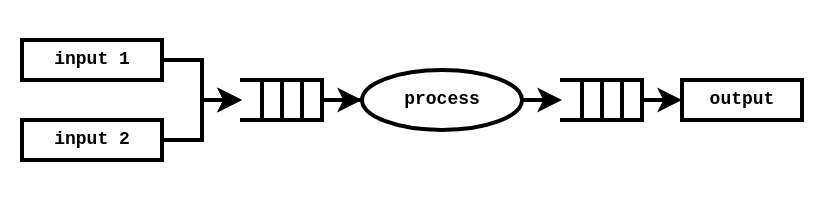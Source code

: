 <mxfile version="24.6.4" type="device">
  <diagram name="Page-1" id="c7558073-3199-34d8-9f00-42111426c3f3">
    <mxGraphModel dx="1434" dy="785" grid="1" gridSize="10" guides="1" tooltips="1" connect="1" arrows="1" fold="1" page="1" pageScale="1" pageWidth="413" pageHeight="583" background="#ffffff" math="0" shadow="0">
      <root>
        <mxCell id="0" />
        <mxCell id="1" parent="0" />
        <mxCell id="B8RnNG55ZMRvw8sq9Mft-2" value="" style="rounded=0;whiteSpace=wrap;html=1;fillStyle=solid;fillColor=default;strokeColor=none;" vertex="1" parent="1">
          <mxGeometry width="410" height="100" as="geometry" />
        </mxCell>
        <mxCell id="CRcdktGuGfEjBeNu0sR2-122" style="edgeStyle=orthogonalEdgeStyle;rounded=0;jumpStyle=none;jumpSize=7;orthogonalLoop=1;jettySize=auto;html=1;exitX=1;exitY=0.5;exitDx=0;exitDy=0;strokeWidth=2;fontFamily=Courier New;fontSize=14;" parent="1" source="CRcdktGuGfEjBeNu0sR2-98" edge="1">
          <mxGeometry relative="1" as="geometry">
            <mxPoint x="281" y="50.056" as="targetPoint" />
          </mxGeometry>
        </mxCell>
        <mxCell id="CRcdktGuGfEjBeNu0sR2-98" value="process" style="ellipse;whiteSpace=wrap;html=1;fontFamily=Courier New;fontSize=9;fontColor=#000000;align=center;strokeColor=#000000;strokeWidth=2;fillColor=#FFFFFF;fontStyle=1;verticalAlign=middle;horizontal=1;labelPosition=center;verticalLabelPosition=middle;" parent="1" vertex="1">
          <mxGeometry x="181" y="35" width="80" height="30" as="geometry" />
        </mxCell>
        <mxCell id="CRcdktGuGfEjBeNu0sR2-108" style="edgeStyle=orthogonalEdgeStyle;rounded=0;jumpStyle=none;jumpSize=7;orthogonalLoop=1;jettySize=auto;html=1;entryX=0;entryY=0.5;entryDx=0;entryDy=0;strokeWidth=2;fontFamily=Courier New;fontSize=14;" parent="1" source="CRcdktGuGfEjBeNu0sR2-104" target="CRcdktGuGfEjBeNu0sR2-98" edge="1">
          <mxGeometry relative="1" as="geometry" />
        </mxCell>
        <mxCell id="CRcdktGuGfEjBeNu0sR2-131" style="edgeStyle=orthogonalEdgeStyle;rounded=0;jumpStyle=none;jumpSize=7;orthogonalLoop=1;jettySize=auto;html=1;entryX=0;entryY=0.5;entryDx=0;entryDy=0;strokeWidth=2;fontFamily=Courier New;fontSize=14;" parent="1" target="CRcdktGuGfEjBeNu0sR2-130" edge="1">
          <mxGeometry relative="1" as="geometry">
            <mxPoint x="321" y="50.019" as="sourcePoint" />
          </mxGeometry>
        </mxCell>
        <mxCell id="CRcdktGuGfEjBeNu0sR2-128" style="edgeStyle=orthogonalEdgeStyle;rounded=0;jumpStyle=none;jumpSize=7;orthogonalLoop=1;jettySize=auto;html=1;entryX=0.5;entryY=0;entryDx=0;entryDy=0;strokeWidth=2;fontFamily=Courier New;fontSize=14;" parent="1" source="CRcdktGuGfEjBeNu0sR2-126" target="CRcdktGuGfEjBeNu0sR2-104" edge="1">
          <mxGeometry relative="1" as="geometry" />
        </mxCell>
        <mxCell id="CRcdktGuGfEjBeNu0sR2-126" value="input 1" style="rounded=0;whiteSpace=wrap;html=1;strokeWidth=2;fontSize=9;fontFamily=Courier New;fontStyle=1;fillColor=#FFFFFF;verticalAlign=middle;horizontal=1;labelPosition=center;verticalLabelPosition=middle;align=center;" parent="1" vertex="1">
          <mxGeometry x="11" y="20" width="70" height="20" as="geometry" />
        </mxCell>
        <mxCell id="CRcdktGuGfEjBeNu0sR2-129" style="edgeStyle=orthogonalEdgeStyle;rounded=0;jumpStyle=none;jumpSize=7;orthogonalLoop=1;jettySize=auto;html=1;entryX=0.5;entryY=0;entryDx=0;entryDy=0;strokeWidth=2;fontFamily=Courier New;fontSize=14;" parent="1" source="CRcdktGuGfEjBeNu0sR2-127" target="CRcdktGuGfEjBeNu0sR2-104" edge="1">
          <mxGeometry relative="1" as="geometry" />
        </mxCell>
        <mxCell id="CRcdktGuGfEjBeNu0sR2-127" value="input 2" style="rounded=0;whiteSpace=wrap;html=1;strokeWidth=2;fontSize=9;fontFamily=Courier New;fontStyle=1;fillColor=#FFFFFF;verticalAlign=middle;horizontal=1;labelPosition=center;verticalLabelPosition=middle;align=center;" parent="1" vertex="1">
          <mxGeometry x="11" y="60" width="70" height="20" as="geometry" />
        </mxCell>
        <mxCell id="CRcdktGuGfEjBeNu0sR2-130" value="output" style="rounded=0;whiteSpace=wrap;html=1;strokeWidth=2;fontSize=9;fontFamily=Courier New;fontStyle=1;fillColor=#FFFFFF;verticalAlign=middle;horizontal=1;labelPosition=center;verticalLabelPosition=middle;align=center;" parent="1" vertex="1">
          <mxGeometry x="341" y="40" width="60" height="20" as="geometry" />
        </mxCell>
        <mxCell id="CRcdktGuGfEjBeNu0sR2-113" value="" style="endArrow=none;html=1;strokeWidth=2;fontFamily=Courier New;fontSize=14;" parent="1" edge="1">
          <mxGeometry width="50" height="50" relative="1" as="geometry">
            <mxPoint x="131" y="60" as="sourcePoint" />
            <mxPoint x="131" y="40" as="targetPoint" />
          </mxGeometry>
        </mxCell>
        <mxCell id="CRcdktGuGfEjBeNu0sR2-104" value="" style="shape=partialRectangle;whiteSpace=wrap;html=1;bottom=1;right=1;left=1;top=0;fillColor=none;routingCenterX=-0.5;rounded=0;strokeWidth=2;fontFamily=Courier New;fontSize=14;rotation=-90;resizeHeight=0;resizable=1;" parent="1" vertex="1">
          <mxGeometry x="131" y="30" width="20" height="40" as="geometry" />
        </mxCell>
        <mxCell id="CRcdktGuGfEjBeNu0sR2-114" value="" style="endArrow=none;html=1;strokeWidth=2;fontFamily=Courier New;fontSize=14;" parent="1" edge="1">
          <mxGeometry width="50" height="50" relative="1" as="geometry">
            <mxPoint x="151" y="60" as="sourcePoint" />
            <mxPoint x="151" y="40" as="targetPoint" />
          </mxGeometry>
        </mxCell>
        <mxCell id="CRcdktGuGfEjBeNu0sR2-115" value="" style="endArrow=none;html=1;strokeWidth=2;fontFamily=Courier New;fontSize=14;" parent="1" edge="1">
          <mxGeometry width="50" height="50" relative="1" as="geometry">
            <mxPoint x="141" y="60" as="sourcePoint" />
            <mxPoint x="141" y="40" as="targetPoint" />
          </mxGeometry>
        </mxCell>
        <mxCell id="CRcdktGuGfEjBeNu0sR2-145" value="" style="shape=partialRectangle;whiteSpace=wrap;html=1;bottom=1;right=1;left=1;top=0;fillColor=none;routingCenterX=-0.5;rounded=0;strokeWidth=2;fontFamily=Courier New;fontSize=14;rotation=-90;resizeHeight=0;resizable=1;" parent="1" vertex="1">
          <mxGeometry x="291" y="30" width="20" height="40" as="geometry" />
        </mxCell>
        <mxCell id="CRcdktGuGfEjBeNu0sR2-146" value="" style="endArrow=none;html=1;strokeWidth=2;fontFamily=Courier New;fontSize=14;" parent="1" edge="1">
          <mxGeometry width="50" height="50" relative="1" as="geometry">
            <mxPoint x="311" y="60" as="sourcePoint" />
            <mxPoint x="311" y="40" as="targetPoint" />
          </mxGeometry>
        </mxCell>
        <mxCell id="CRcdktGuGfEjBeNu0sR2-147" value="" style="endArrow=none;html=1;strokeWidth=2;fontFamily=Courier New;fontSize=14;" parent="1" edge="1">
          <mxGeometry width="50" height="50" relative="1" as="geometry">
            <mxPoint x="301" y="60" as="sourcePoint" />
            <mxPoint x="301" y="40" as="targetPoint" />
          </mxGeometry>
        </mxCell>
        <mxCell id="CRcdktGuGfEjBeNu0sR2-148" value="" style="endArrow=none;html=1;strokeWidth=2;fontFamily=Courier New;fontSize=14;" parent="1" edge="1">
          <mxGeometry width="50" height="50" relative="1" as="geometry">
            <mxPoint x="291" y="60" as="sourcePoint" />
            <mxPoint x="291" y="40" as="targetPoint" />
          </mxGeometry>
        </mxCell>
      </root>
    </mxGraphModel>
  </diagram>
</mxfile>
